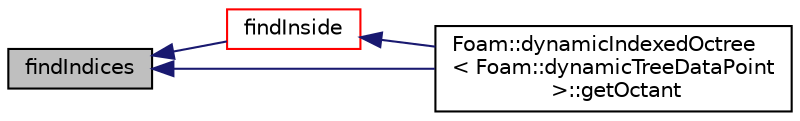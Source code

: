digraph "findIndices"
{
  bgcolor="transparent";
  edge [fontname="Helvetica",fontsize="10",labelfontname="Helvetica",labelfontsize="10"];
  node [fontname="Helvetica",fontsize="10",shape=record];
  rankdir="LR";
  Node1 [label="findIndices",height=0.2,width=0.4,color="black", fillcolor="grey75", style="filled", fontcolor="black"];
  Node1 -> Node2 [dir="back",color="midnightblue",fontsize="10",style="solid",fontname="Helvetica"];
  Node2 [label="findInside",height=0.2,width=0.4,color="red",URL="$a00600.html#aba41bfdff77d084cf0e79257dbea2d2b",tooltip="Find shape containing point. Only implemented for certain. "];
  Node2 -> Node3 [dir="back",color="midnightblue",fontsize="10",style="solid",fontname="Helvetica"];
  Node3 [label="Foam::dynamicIndexedOctree\l\< Foam::dynamicTreeDataPoint\l \>::getOctant",height=0.2,width=0.4,color="black",URL="$a00600.html#a36994951ee6485ae76d974d51f6fc871"];
  Node1 -> Node3 [dir="back",color="midnightblue",fontsize="10",style="solid",fontname="Helvetica"];
}
